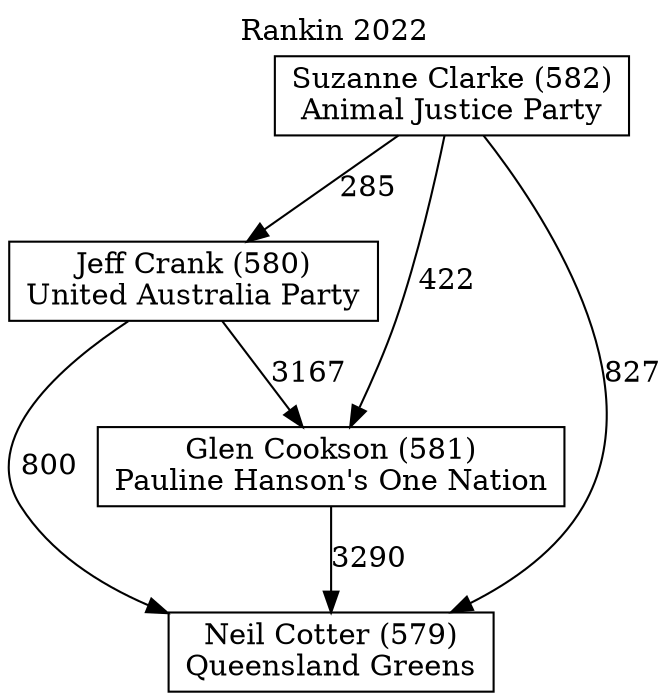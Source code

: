 // House preference flow
digraph "Neil Cotter (579)_Rankin_2022" {
	graph [label="Rankin 2022" labelloc=t mclimit=10]
	node [shape=box]
	"Suzanne Clarke (582)" [label="Suzanne Clarke (582)
Animal Justice Party"]
	"Jeff Crank (580)" [label="Jeff Crank (580)
United Australia Party"]
	"Glen Cookson (581)" [label="Glen Cookson (581)
Pauline Hanson's One Nation"]
	"Neil Cotter (579)" [label="Neil Cotter (579)
Queensland Greens"]
	"Jeff Crank (580)" -> "Glen Cookson (581)" [label=3167]
	"Suzanne Clarke (582)" -> "Neil Cotter (579)" [label=827]
	"Glen Cookson (581)" -> "Neil Cotter (579)" [label=3290]
	"Suzanne Clarke (582)" -> "Glen Cookson (581)" [label=422]
	"Suzanne Clarke (582)" -> "Jeff Crank (580)" [label=285]
	"Jeff Crank (580)" -> "Neil Cotter (579)" [label=800]
}
